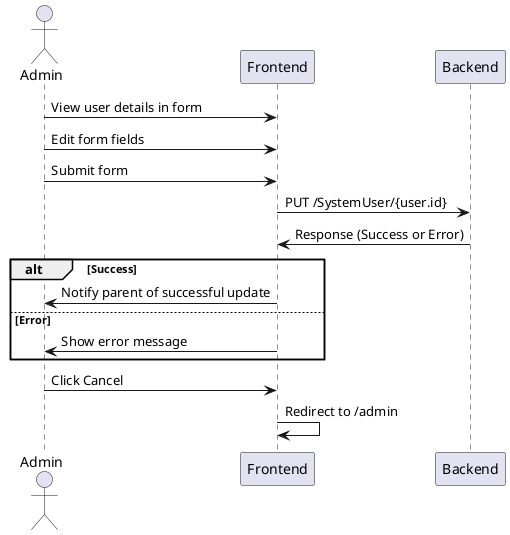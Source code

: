 
@startuml
actor Admin
participant Frontend

Admin -> Frontend: View user details in form
Admin -> Frontend: Edit form fields
Admin -> Frontend: Submit form
Frontend -> Backend: PUT /SystemUser/{user.id}
Backend -> Frontend: Response (Success or Error)
alt Success
    Frontend -> Admin: Notify parent of successful update
else Error
    Frontend -> Admin: Show error message
end
Admin -> Frontend: Click Cancel
Frontend -> Frontend: Redirect to /admin
@enduml
